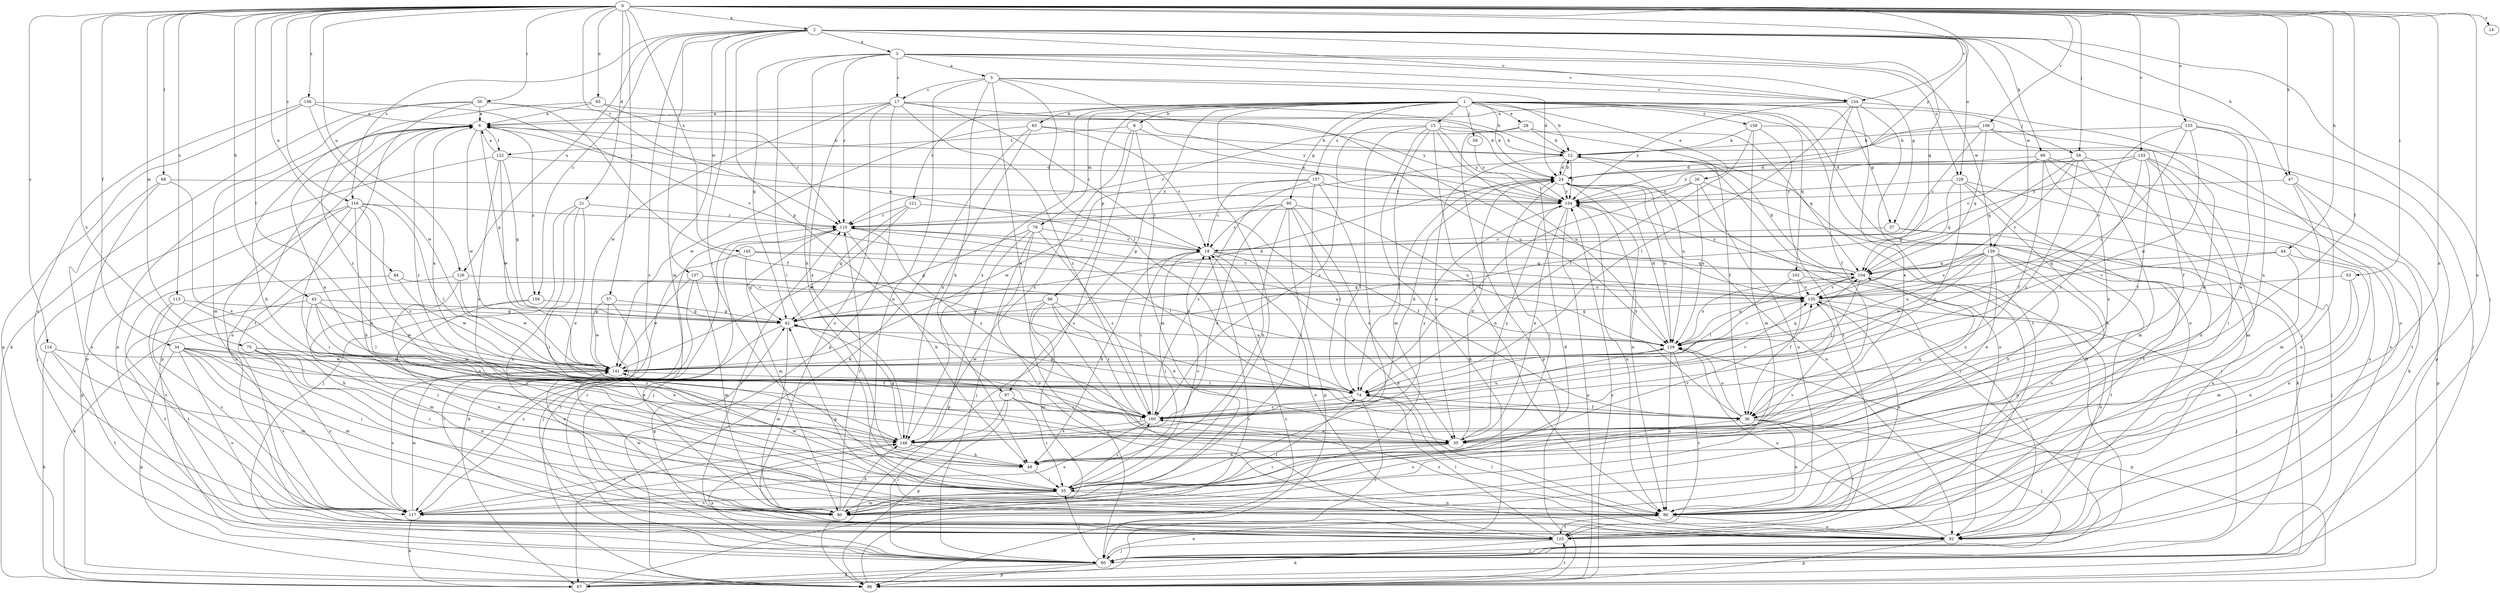 strict digraph  {
0;
1;
2;
3;
5;
6;
8;
12;
14;
15;
17;
18;
21;
24;
26;
28;
30;
34;
36;
37;
42;
43;
44;
47;
48;
50;
53;
55;
57;
58;
59;
60;
63;
66;
67;
68;
74;
75;
78;
80;
84;
85;
86;
92;
95;
96;
97;
98;
102;
104;
106;
110;
113;
114;
116;
117;
121;
122;
123;
125;
126;
128;
129;
133;
134;
135;
137;
139;
141;
145;
148;
154;
156;
157;
158;
159;
160;
0 -> 2  [label=a];
0 -> 14  [label=c];
0 -> 21  [label=d];
0 -> 34  [label=f];
0 -> 36  [label=f];
0 -> 43  [label=h];
0 -> 44  [label=h];
0 -> 47  [label=h];
0 -> 50  [label=i];
0 -> 53  [label=i];
0 -> 57  [label=j];
0 -> 58  [label=j];
0 -> 68  [label=l];
0 -> 74  [label=l];
0 -> 75  [label=m];
0 -> 84  [label=n];
0 -> 85  [label=n];
0 -> 86  [label=n];
0 -> 92  [label=o];
0 -> 106  [label=r];
0 -> 110  [label=r];
0 -> 113  [label=s];
0 -> 114  [label=s];
0 -> 116  [label=s];
0 -> 125  [label=u];
0 -> 126  [label=u];
0 -> 133  [label=v];
0 -> 134  [label=v];
0 -> 145  [label=x];
0 -> 148  [label=x];
0 -> 154  [label=y];
0 -> 156  [label=z];
1 -> 8  [label=b];
1 -> 12  [label=b];
1 -> 15  [label=c];
1 -> 24  [label=d];
1 -> 26  [label=e];
1 -> 28  [label=e];
1 -> 37  [label=g];
1 -> 55  [label=i];
1 -> 58  [label=j];
1 -> 59  [label=j];
1 -> 60  [label=j];
1 -> 63  [label=k];
1 -> 78  [label=m];
1 -> 92  [label=o];
1 -> 95  [label=p];
1 -> 96  [label=p];
1 -> 97  [label=p];
1 -> 102  [label=q];
1 -> 121  [label=t];
1 -> 148  [label=x];
1 -> 157  [label=z];
1 -> 158  [label=z];
2 -> 3  [label=a];
2 -> 47  [label=h];
2 -> 55  [label=i];
2 -> 60  [label=j];
2 -> 66  [label=k];
2 -> 80  [label=m];
2 -> 86  [label=n];
2 -> 97  [label=p];
2 -> 104  [label=q];
2 -> 116  [label=s];
2 -> 117  [label=s];
2 -> 126  [label=u];
2 -> 128  [label=u];
2 -> 134  [label=v];
2 -> 137  [label=w];
2 -> 139  [label=w];
2 -> 159  [label=z];
3 -> 5  [label=a];
3 -> 17  [label=c];
3 -> 37  [label=g];
3 -> 42  [label=g];
3 -> 48  [label=h];
3 -> 55  [label=i];
3 -> 110  [label=r];
3 -> 128  [label=u];
3 -> 134  [label=v];
3 -> 139  [label=w];
5 -> 17  [label=c];
5 -> 24  [label=d];
5 -> 30  [label=e];
5 -> 48  [label=h];
5 -> 74  [label=l];
5 -> 86  [label=n];
5 -> 134  [label=v];
5 -> 135  [label=v];
6 -> 12  [label=b];
6 -> 42  [label=g];
6 -> 48  [label=h];
6 -> 92  [label=o];
6 -> 98  [label=p];
6 -> 122  [label=t];
6 -> 141  [label=w];
6 -> 159  [label=z];
6 -> 160  [label=z];
8 -> 80  [label=m];
8 -> 117  [label=s];
8 -> 122  [label=t];
8 -> 129  [label=u];
8 -> 148  [label=x];
12 -> 24  [label=d];
12 -> 30  [label=e];
12 -> 92  [label=o];
12 -> 129  [label=u];
12 -> 154  [label=y];
15 -> 12  [label=b];
15 -> 55  [label=i];
15 -> 67  [label=k];
15 -> 80  [label=m];
15 -> 86  [label=n];
15 -> 104  [label=q];
15 -> 129  [label=u];
15 -> 154  [label=y];
15 -> 160  [label=z];
17 -> 6  [label=a];
17 -> 12  [label=b];
17 -> 18  [label=c];
17 -> 92  [label=o];
17 -> 98  [label=p];
17 -> 141  [label=w];
17 -> 148  [label=x];
17 -> 154  [label=y];
17 -> 160  [label=z];
18 -> 6  [label=a];
18 -> 48  [label=h];
18 -> 55  [label=i];
18 -> 86  [label=n];
18 -> 92  [label=o];
18 -> 104  [label=q];
21 -> 30  [label=e];
21 -> 55  [label=i];
21 -> 60  [label=j];
21 -> 86  [label=n];
21 -> 110  [label=r];
24 -> 12  [label=b];
24 -> 55  [label=i];
24 -> 60  [label=j];
24 -> 74  [label=l];
24 -> 86  [label=n];
24 -> 92  [label=o];
24 -> 129  [label=u];
24 -> 154  [label=y];
26 -> 67  [label=k];
26 -> 74  [label=l];
26 -> 86  [label=n];
26 -> 129  [label=u];
26 -> 154  [label=y];
28 -> 12  [label=b];
28 -> 36  [label=f];
28 -> 98  [label=p];
28 -> 110  [label=r];
30 -> 24  [label=d];
30 -> 48  [label=h];
30 -> 55  [label=i];
30 -> 104  [label=q];
30 -> 154  [label=y];
34 -> 30  [label=e];
34 -> 36  [label=f];
34 -> 55  [label=i];
34 -> 80  [label=m];
34 -> 92  [label=o];
34 -> 98  [label=p];
34 -> 117  [label=s];
34 -> 141  [label=w];
36 -> 60  [label=j];
36 -> 86  [label=n];
36 -> 117  [label=s];
36 -> 123  [label=t];
36 -> 129  [label=u];
36 -> 154  [label=y];
37 -> 18  [label=c];
37 -> 60  [label=j];
37 -> 92  [label=o];
42 -> 24  [label=d];
42 -> 80  [label=m];
42 -> 117  [label=s];
42 -> 129  [label=u];
43 -> 42  [label=g];
43 -> 55  [label=i];
43 -> 74  [label=l];
43 -> 123  [label=t];
43 -> 141  [label=w];
43 -> 148  [label=x];
44 -> 55  [label=i];
44 -> 86  [label=n];
44 -> 104  [label=q];
44 -> 135  [label=v];
47 -> 80  [label=m];
47 -> 86  [label=n];
47 -> 98  [label=p];
47 -> 154  [label=y];
48 -> 55  [label=i];
48 -> 135  [label=v];
50 -> 6  [label=a];
50 -> 36  [label=f];
50 -> 67  [label=k];
50 -> 80  [label=m];
50 -> 123  [label=t];
50 -> 154  [label=y];
53 -> 80  [label=m];
53 -> 86  [label=n];
53 -> 135  [label=v];
55 -> 18  [label=c];
55 -> 80  [label=m];
55 -> 86  [label=n];
55 -> 117  [label=s];
55 -> 135  [label=v];
55 -> 141  [label=w];
55 -> 160  [label=z];
57 -> 42  [label=g];
57 -> 92  [label=o];
57 -> 123  [label=t];
57 -> 141  [label=w];
58 -> 24  [label=d];
58 -> 80  [label=m];
58 -> 86  [label=n];
58 -> 104  [label=q];
58 -> 135  [label=v];
58 -> 160  [label=z];
59 -> 154  [label=y];
60 -> 6  [label=a];
60 -> 12  [label=b];
60 -> 55  [label=i];
60 -> 67  [label=k];
60 -> 86  [label=n];
60 -> 98  [label=p];
60 -> 110  [label=r];
60 -> 148  [label=x];
63 -> 12  [label=b];
63 -> 18  [label=c];
63 -> 67  [label=k];
63 -> 141  [label=w];
63 -> 148  [label=x];
66 -> 18  [label=c];
66 -> 24  [label=d];
66 -> 36  [label=f];
66 -> 67  [label=k];
66 -> 92  [label=o];
66 -> 148  [label=x];
67 -> 18  [label=c];
68 -> 92  [label=o];
68 -> 117  [label=s];
68 -> 148  [label=x];
68 -> 154  [label=y];
74 -> 6  [label=a];
74 -> 36  [label=f];
74 -> 42  [label=g];
74 -> 60  [label=j];
74 -> 135  [label=v];
74 -> 160  [label=z];
75 -> 30  [label=e];
75 -> 55  [label=i];
75 -> 86  [label=n];
75 -> 117  [label=s];
75 -> 141  [label=w];
75 -> 160  [label=z];
78 -> 18  [label=c];
78 -> 42  [label=g];
78 -> 60  [label=j];
78 -> 92  [label=o];
78 -> 98  [label=p];
78 -> 160  [label=z];
80 -> 74  [label=l];
80 -> 110  [label=r];
80 -> 141  [label=w];
80 -> 148  [label=x];
84 -> 117  [label=s];
84 -> 135  [label=v];
84 -> 141  [label=w];
85 -> 6  [label=a];
85 -> 24  [label=d];
85 -> 110  [label=r];
85 -> 160  [label=z];
86 -> 42  [label=g];
86 -> 92  [label=o];
86 -> 123  [label=t];
86 -> 160  [label=z];
92 -> 60  [label=j];
92 -> 74  [label=l];
92 -> 98  [label=p];
92 -> 110  [label=r];
92 -> 129  [label=u];
92 -> 135  [label=v];
95 -> 18  [label=c];
95 -> 30  [label=e];
95 -> 48  [label=h];
95 -> 74  [label=l];
95 -> 98  [label=p];
95 -> 110  [label=r];
95 -> 129  [label=u];
95 -> 148  [label=x];
96 -> 30  [label=e];
96 -> 42  [label=g];
96 -> 60  [label=j];
96 -> 80  [label=m];
96 -> 123  [label=t];
96 -> 160  [label=z];
97 -> 55  [label=i];
97 -> 60  [label=j];
97 -> 98  [label=p];
97 -> 160  [label=z];
98 -> 18  [label=c];
98 -> 110  [label=r];
98 -> 123  [label=t];
98 -> 154  [label=y];
102 -> 36  [label=f];
102 -> 74  [label=l];
102 -> 92  [label=o];
102 -> 135  [label=v];
104 -> 12  [label=b];
104 -> 74  [label=l];
104 -> 86  [label=n];
104 -> 129  [label=u];
104 -> 135  [label=v];
104 -> 154  [label=y];
106 -> 12  [label=b];
106 -> 18  [label=c];
106 -> 30  [label=e];
106 -> 36  [label=f];
106 -> 104  [label=q];
106 -> 110  [label=r];
110 -> 18  [label=c];
110 -> 48  [label=h];
110 -> 60  [label=j];
110 -> 74  [label=l];
110 -> 80  [label=m];
110 -> 160  [label=z];
113 -> 42  [label=g];
113 -> 48  [label=h];
113 -> 117  [label=s];
113 -> 123  [label=t];
114 -> 67  [label=k];
114 -> 80  [label=m];
114 -> 123  [label=t];
114 -> 141  [label=w];
116 -> 30  [label=e];
116 -> 48  [label=h];
116 -> 55  [label=i];
116 -> 74  [label=l];
116 -> 98  [label=p];
116 -> 110  [label=r];
116 -> 117  [label=s];
116 -> 160  [label=z];
117 -> 24  [label=d];
117 -> 67  [label=k];
117 -> 141  [label=w];
121 -> 36  [label=f];
121 -> 42  [label=g];
121 -> 110  [label=r];
121 -> 141  [label=w];
122 -> 6  [label=a];
122 -> 24  [label=d];
122 -> 42  [label=g];
122 -> 60  [label=j];
122 -> 141  [label=w];
122 -> 148  [label=x];
123 -> 42  [label=g];
123 -> 60  [label=j];
123 -> 67  [label=k];
123 -> 74  [label=l];
125 -> 12  [label=b];
125 -> 30  [label=e];
125 -> 60  [label=j];
125 -> 129  [label=u];
125 -> 135  [label=v];
125 -> 141  [label=w];
126 -> 55  [label=i];
126 -> 67  [label=k];
126 -> 135  [label=v];
126 -> 141  [label=w];
128 -> 48  [label=h];
128 -> 92  [label=o];
128 -> 104  [label=q];
128 -> 123  [label=t];
128 -> 154  [label=y];
128 -> 160  [label=z];
129 -> 24  [label=d];
129 -> 86  [label=n];
129 -> 98  [label=p];
129 -> 104  [label=q];
129 -> 123  [label=t];
129 -> 135  [label=v];
129 -> 141  [label=w];
133 -> 24  [label=d];
133 -> 36  [label=f];
133 -> 42  [label=g];
133 -> 55  [label=i];
133 -> 80  [label=m];
133 -> 123  [label=t];
133 -> 154  [label=y];
133 -> 160  [label=z];
134 -> 6  [label=a];
134 -> 30  [label=e];
134 -> 36  [label=f];
134 -> 74  [label=l];
134 -> 92  [label=o];
134 -> 123  [label=t];
134 -> 154  [label=y];
135 -> 42  [label=g];
135 -> 60  [label=j];
135 -> 86  [label=n];
135 -> 110  [label=r];
137 -> 60  [label=j];
137 -> 80  [label=m];
137 -> 129  [label=u];
137 -> 135  [label=v];
137 -> 141  [label=w];
139 -> 30  [label=e];
139 -> 42  [label=g];
139 -> 48  [label=h];
139 -> 86  [label=n];
139 -> 104  [label=q];
139 -> 123  [label=t];
139 -> 129  [label=u];
139 -> 135  [label=v];
139 -> 141  [label=w];
139 -> 148  [label=x];
141 -> 74  [label=l];
141 -> 104  [label=q];
141 -> 117  [label=s];
145 -> 42  [label=g];
145 -> 67  [label=k];
145 -> 104  [label=q];
145 -> 129  [label=u];
148 -> 6  [label=a];
148 -> 42  [label=g];
148 -> 48  [label=h];
148 -> 117  [label=s];
148 -> 154  [label=y];
154 -> 6  [label=a];
154 -> 30  [label=e];
154 -> 86  [label=n];
154 -> 98  [label=p];
154 -> 110  [label=r];
156 -> 6  [label=a];
156 -> 98  [label=p];
156 -> 117  [label=s];
156 -> 135  [label=v];
156 -> 141  [label=w];
157 -> 18  [label=c];
157 -> 55  [label=i];
157 -> 74  [label=l];
157 -> 141  [label=w];
157 -> 154  [label=y];
157 -> 160  [label=z];
158 -> 12  [label=b];
158 -> 74  [label=l];
158 -> 80  [label=m];
158 -> 98  [label=p];
158 -> 123  [label=t];
159 -> 42  [label=g];
159 -> 80  [label=m];
159 -> 86  [label=n];
160 -> 18  [label=c];
160 -> 24  [label=d];
160 -> 30  [label=e];
160 -> 117  [label=s];
160 -> 129  [label=u];
160 -> 148  [label=x];
}
